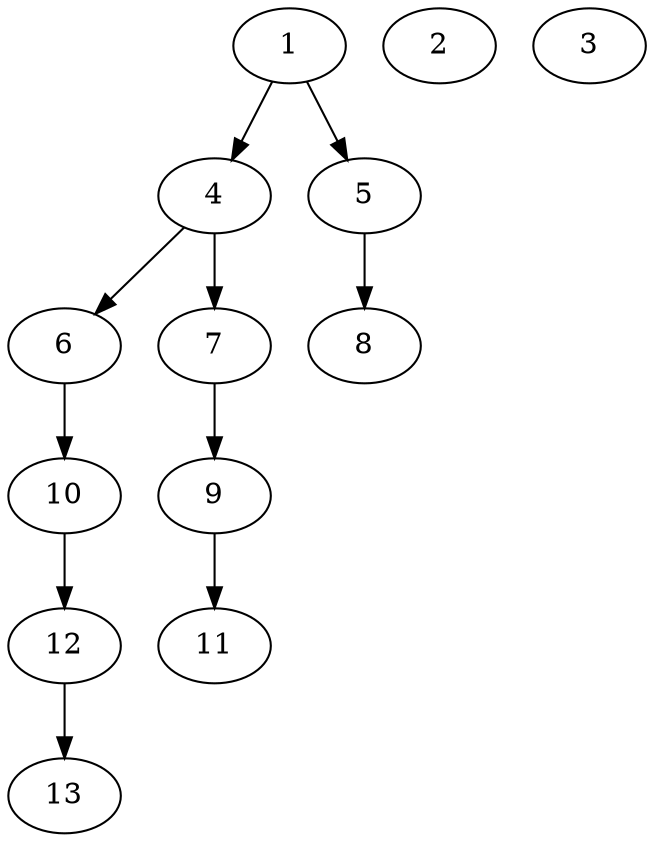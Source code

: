// DAG (tier=1-easy, mode=data, n=13, ccr=0.321, fat=0.438, density=0.306, regular=0.759, jump=0.097, mindata=1048576, maxdata=8388608)
// DAG automatically generated by daggen at Sun Aug 24 16:33:32 2025
// /home/ermia/Project/Environments/daggen/bin/daggen --dot --ccr 0.321 --fat 0.438 --regular 0.759 --density 0.306 --jump 0.097 --mindata 1048576 --maxdata 8388608 -n 13 
digraph G {
  1 [size="13610925783797660", alpha="0.05", expect_size="6805462891898830"]
  1 -> 4 [size ="245700180836352"]
  1 -> 5 [size ="245700180836352"]
  2 [size="11444519459063560", alpha="0.04", expect_size="5722259729531780"]
  3 [size="327153412570072743936", alpha="0.08", expect_size="163576706285036371968"]
  4 [size="303533816587357257728", alpha="0.10", expect_size="151766908293678628864"]
  4 -> 6 [size ="361322252337152"]
  4 -> 7 [size ="361322252337152"]
  5 [size="36015465037824000000", alpha="0.14", expect_size="18007732518912000000"]
  5 -> 8 [size ="87246766080000"]
  6 [size="307575306876104998912", alpha="0.14", expect_size="153787653438052499456"]
  6 -> 10 [size ="364522464346112"]
  7 [size="3793146180804804608", alpha="0.00", expect_size="1896573090402402304"]
  7 -> 9 [size ="19457619525632"]
  8 [size="4948336654075317", alpha="0.06", expect_size="2474168327037658"]
  9 [size="33066432965551352", alpha="0.19", expect_size="16533216482775676"]
  9 -> 11 [size ="556098977267712"]
  10 [size="29574680044319352", alpha="0.19", expect_size="14787340022159676"]
  10 -> 12 [size ="43645600268288"]
  11 [size="164330305868714213376", alpha="0.08", expect_size="82165152934357106688"]
  12 [size="56171326053810176000", alpha="0.14", expect_size="28085663026905088000"]
  12 -> 13 [size ="117336493260800"]
  13 [size="7765374856857567", alpha="0.09", expect_size="3882687428428783"]
}